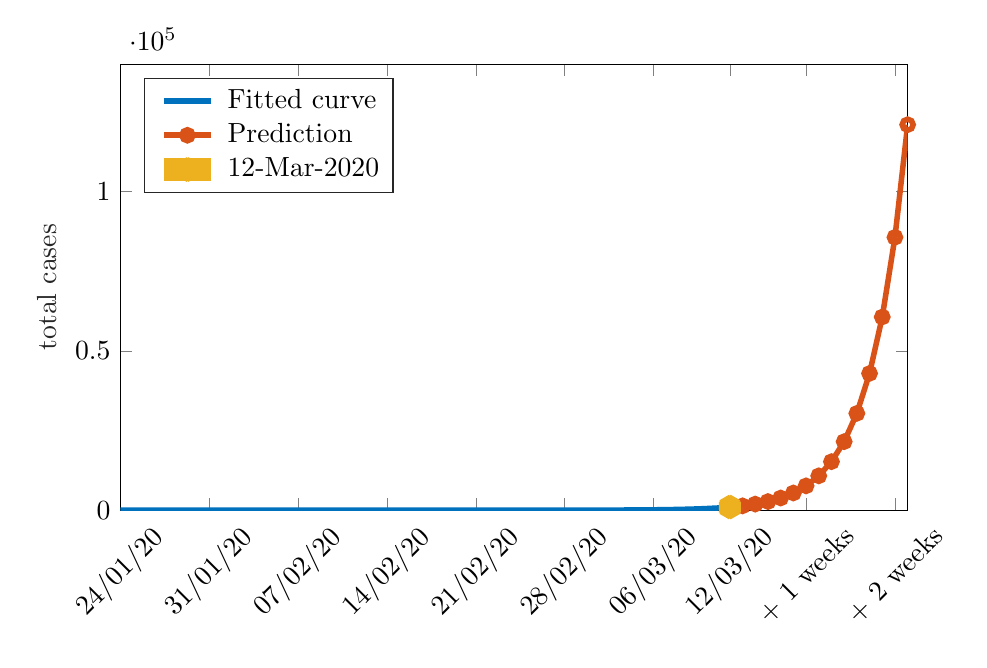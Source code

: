 % This file was created by matlab2tikz.
%
\definecolor{mycolor1}{rgb}{0.0,0.447,0.741}%
\definecolor{mycolor2}{rgb}{0.85,0.325,0.098}%
\definecolor{mycolor3}{rgb}{0.929,0.694,0.125}%
%
\begin{tikzpicture}

\begin{axis}[%
width=10cm,
height=5.665cm,
at={(0cm,0cm)},
scale only axis,
xmin=0,
xmax=62,
xtick={0,7,14,21,28,35,42,48,54,61},
xticklabels={{24/01/20},{31/01/20},{07/02/20},{14/02/20},{21/02/20},{28/02/20},{06/03/20},{12/03/20},{+ 1 weeks},{+ 2 weeks}},
xticklabel style={rotate=45},
ymin=0,
ymax=140000,
ylabel style={font=\color{white!15!black}},
ylabel={total cases},
axis background/.style={fill=white},
legend style={at={(0.03,0.97)}, anchor=north west, legend cell align=left, align=left, draw=white!15!black}
]
\addplot [color=mycolor1, line width=2.0pt]
  table[row sep=crcr]{%
0	6.053e-05\\
1	8.55e-05\\
2	0.0\\
3	0.0\\
4	0.0\\
5	0.0\\
6	0.0\\
7	0.001\\
8	0.001\\
9	0.001\\
10	0.002\\
11	0.003\\
12	0.004\\
13	0.005\\
14	0.008\\
15	0.011\\
16	0.015\\
17	0.021\\
18	0.03\\
19	0.043\\
20	0.061\\
21	0.086\\
22	0.121\\
23	0.171\\
24	0.241\\
25	0.341\\
26	0.481\\
27	0.68\\
28	0.96\\
29	1.356\\
30	1.916\\
31	2.706\\
32	3.823\\
33	5.4\\
34	7.628\\
35	10.775\\
36	15.22\\
37	21.5\\
38	30.37\\
39	42.901\\
40	60.6\\
41	85.603\\
42	120.921\\
43	170.81\\
44	241.282\\
45	340.83\\
46	481.45\\
47	680.085\\
48	960.674\\
};
\addlegendentry{Fitted curve}

\addplot [color=mycolor2, line width=2.0pt, mark=o, mark options={solid, mycolor2}]
  table[row sep=crcr]{%
48	961\\
49	1357\\
50	1917\\
51	2708\\
52	3825\\
53	5403\\
54	7632\\
55	10781\\
56	15229\\
57	21512\\
58	30388\\
59	42925\\
60	60635\\
61	85652\\
62	120991\\
};
\addlegendentry{Prediction}

\addplot [color=mycolor3, line width=8.0pt, draw=none, mark=asterisk, mark options={solid, mycolor3}]
  table[row sep=crcr]{%
48	986\\
};
\addlegendentry{12-Mar-2020}

\end{axis}
\end{tikzpicture}%